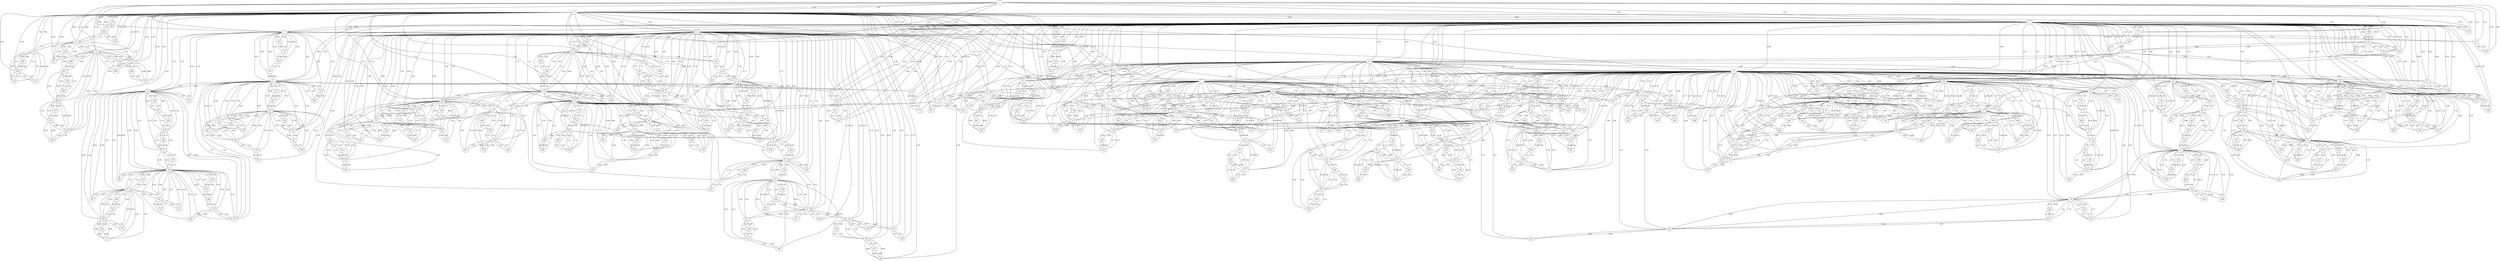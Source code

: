 graph sample {
1 -- 2 [label=2.61];
2 -- 1 [label=2.61];
2 -- 3 [label=4.39];
3 -- 2 [label=4.39];
3 -- 1 [label=1.29];
1 -- 3 [label=1.29];
4 -- 3 [label=9.45];
3 -- 4 [label=9.45];
4 -- 2 [label=5.59];
2 -- 4 [label=5.59];
5 -- 2 [label=2.03];
2 -- 5 [label=2.03];
5 -- 3 [label=5.99];
3 -- 5 [label=5.99];
6 -- 1 [label=6.12];
1 -- 6 [label=6.12];
6 -- 3 [label=6.39];
3 -- 6 [label=6.39];
7 -- 2 [label=8.34];
2 -- 7 [label=8.34];
7 -- 5 [label=7.24];
5 -- 7 [label=7.24];
8 -- 3 [label=5.26];
3 -- 8 [label=5.26];
8 -- 5 [label=9.30];
5 -- 8 [label=9.30];
9 -- 2 [label=9.54];
2 -- 9 [label=9.54];
9 -- 3 [label=6.37];
3 -- 9 [label=6.37];
10 -- 5 [label=4.67];
5 -- 10 [label=4.67];
10 -- 7 [label=1.39];
7 -- 10 [label=1.39];
11 -- 3 [label=7.60];
3 -- 11 [label=7.60];
11 -- 6 [label=4.81];
6 -- 11 [label=4.81];
12 -- 11 [label=9.28];
11 -- 12 [label=9.28];
12 -- 3 [label=2.01];
3 -- 12 [label=2.01];
13 -- 3 [label=2.14];
3 -- 13 [label=2.14];
13 -- 8 [label=3.47];
8 -- 13 [label=3.47];
14 -- 4 [label=4.54];
4 -- 14 [label=4.54];
14 -- 2 [label=1.74];
2 -- 14 [label=1.74];
15 -- 4 [label=6.92];
4 -- 15 [label=6.92];
15 -- 14 [label=4.91];
14 -- 15 [label=4.91];
16 -- 5 [label=3.39];
5 -- 16 [label=3.39];
16 -- 7 [label=8.28];
7 -- 16 [label=8.28];
17 -- 10 [label=6.45];
10 -- 17 [label=6.45];
17 -- 7 [label=5.71];
7 -- 17 [label=5.71];
18 -- 4 [label=1.13];
4 -- 18 [label=1.13];
18 -- 14 [label=3.21];
14 -- 18 [label=3.21];
19 -- 5 [label=3.80];
5 -- 19 [label=3.80];
19 -- 3 [label=7.90];
3 -- 19 [label=7.90];
20 -- 3 [label=8.24];
3 -- 20 [label=8.24];
20 -- 5 [label=4.95];
5 -- 20 [label=4.95];
21 -- 20 [label=8.65];
20 -- 21 [label=8.65];
21 -- 3 [label=6.23];
3 -- 21 [label=6.23];
22 -- 2 [label=6.83];
2 -- 22 [label=6.83];
22 -- 1 [label=2.14];
1 -- 22 [label=2.14];
23 -- 2 [label=8.15];
2 -- 23 [label=8.15];
23 -- 14 [label=1.03];
14 -- 23 [label=1.03];
24 -- 3 [label=1.52];
3 -- 24 [label=1.52];
24 -- 20 [label=6.89];
20 -- 24 [label=6.89];
25 -- 3 [label=3.28];
3 -- 25 [label=3.28];
25 -- 5 [label=5.40];
5 -- 25 [label=5.40];
26 -- 11 [label=3.84];
11 -- 26 [label=3.84];
26 -- 6 [label=7.76];
6 -- 26 [label=7.76];
27 -- 10 [label=8.66];
10 -- 27 [label=8.66];
27 -- 17 [label=6.54];
17 -- 27 [label=6.54];
28 -- 1 [label=2.16];
1 -- 28 [label=2.16];
28 -- 6 [label=7.57];
6 -- 28 [label=7.57];
29 -- 19 [label=6.99];
19 -- 29 [label=6.99];
29 -- 3 [label=2.23];
3 -- 29 [label=2.23];
30 -- 13 [label=6.61];
13 -- 30 [label=6.61];
30 -- 8 [label=4.98];
8 -- 30 [label=4.98];
31 -- 5 [label=3.07];
5 -- 31 [label=3.07];
31 -- 25 [label=4.18];
25 -- 31 [label=4.18];
32 -- 5 [label=3.12];
5 -- 32 [label=3.12];
32 -- 3 [label=3.70];
3 -- 32 [label=3.70];
33 -- 29 [label=2.21];
29 -- 33 [label=2.21];
33 -- 19 [label=1.90];
19 -- 33 [label=1.90];
34 -- 2 [label=9.04];
2 -- 34 [label=9.04];
34 -- 22 [label=3.56];
22 -- 34 [label=3.56];
35 -- 5 [label=5.27];
5 -- 35 [label=5.27];
35 -- 31 [label=7.94];
31 -- 35 [label=7.94];
36 -- 3 [label=8.43];
3 -- 36 [label=8.43];
36 -- 2 [label=9.56];
2 -- 36 [label=9.56];
37 -- 24 [label=4.16];
24 -- 37 [label=4.16];
37 -- 20 [label=1.42];
20 -- 37 [label=1.42];
38 -- 7 [label=3.63];
7 -- 38 [label=3.63];
38 -- 10 [label=2.16];
10 -- 38 [label=2.16];
39 -- 10 [label=2.76];
10 -- 39 [label=2.76];
39 -- 5 [label=7.65];
5 -- 39 [label=7.65];
40 -- 20 [label=1.35];
20 -- 40 [label=1.35];
40 -- 5 [label=7.05];
5 -- 40 [label=7.05];
41 -- 25 [label=6.22];
25 -- 41 [label=6.22];
41 -- 3 [label=5.72];
3 -- 41 [label=5.72];
42 -- 3 [label=8.62];
3 -- 42 [label=8.62];
42 -- 11 [label=5.34];
11 -- 42 [label=5.34];
43 -- 37 [label=8.64];
37 -- 43 [label=8.64];
43 -- 24 [label=2.41];
24 -- 43 [label=2.41];
44 -- 30 [label=6.53];
30 -- 44 [label=6.53];
44 -- 13 [label=6.73];
13 -- 44 [label=6.73];
45 -- 3 [label=5.55];
3 -- 45 [label=5.55];
45 -- 21 [label=3.27];
21 -- 45 [label=3.27];
46 -- 32 [label=9.66];
32 -- 46 [label=9.66];
46 -- 3 [label=8.39];
3 -- 46 [label=8.39];
47 -- 20 [label=2.59];
20 -- 47 [label=2.59];
47 -- 5 [label=7.57];
5 -- 47 [label=7.57];
48 -- 4 [label=7.92];
4 -- 48 [label=7.92];
48 -- 18 [label=5.79];
18 -- 48 [label=5.79];
49 -- 13 [label=7.49];
13 -- 49 [label=7.49];
49 -- 8 [label=4.39];
8 -- 49 [label=4.39];
50 -- 2 [label=5.18];
2 -- 50 [label=5.18];
50 -- 7 [label=5.25];
7 -- 50 [label=5.25];
51 -- 13 [label=1.05];
13 -- 51 [label=1.05];
51 -- 8 [label=8.71];
8 -- 51 [label=8.71];
52 -- 15 [label=9.17];
15 -- 52 [label=9.17];
52 -- 4 [label=6.27];
4 -- 52 [label=6.27];
53 -- 8 [label=2.94];
8 -- 53 [label=2.94];
53 -- 3 [label=1.78];
3 -- 53 [label=1.78];
54 -- 18 [label=6.73];
18 -- 54 [label=6.73];
54 -- 14 [label=7.79];
14 -- 54 [label=7.79];
55 -- 26 [label=4.08];
26 -- 55 [label=4.08];
55 -- 11 [label=7.21];
11 -- 55 [label=7.21];
56 -- 20 [label=9.02];
20 -- 56 [label=9.02];
56 -- 21 [label=3.53];
21 -- 56 [label=3.53];
57 -- 48 [label=5.02];
48 -- 57 [label=5.02];
57 -- 18 [label=1.72];
18 -- 57 [label=1.72];
58 -- 8 [label=8.51];
8 -- 58 [label=8.51];
58 -- 49 [label=3.13];
49 -- 58 [label=3.13];
59 -- 11 [label=7.25];
11 -- 59 [label=7.25];
59 -- 42 [label=9.79];
42 -- 59 [label=9.79];
60 -- 47 [label=1.24];
47 -- 60 [label=1.24];
60 -- 5 [label=2.56];
5 -- 60 [label=2.56];
61 -- 4 [label=1.26];
4 -- 61 [label=1.26];
61 -- 52 [label=5.35];
52 -- 61 [label=5.35];
62 -- 38 [label=6.12];
38 -- 62 [label=6.12];
62 -- 10 [label=4.50];
10 -- 62 [label=4.50];
63 -- 52 [label=5.62];
52 -- 63 [label=5.62];
63 -- 61 [label=1.56];
61 -- 63 [label=1.56];
64 -- 39 [label=3.28];
39 -- 64 [label=3.28];
64 -- 5 [label=9.51];
5 -- 64 [label=9.51];
65 -- 18 [label=8.02];
18 -- 65 [label=8.02];
65 -- 4 [label=4.33];
4 -- 65 [label=4.33];
66 -- 4 [label=1.95];
4 -- 66 [label=1.95];
66 -- 48 [label=5.17];
48 -- 66 [label=5.17];
67 -- 5 [label=6.26];
5 -- 67 [label=6.26];
67 -- 16 [label=3.58];
16 -- 67 [label=3.58];
68 -- 60 [label=3.23];
60 -- 68 [label=3.23];
68 -- 5 [label=8.51];
5 -- 68 [label=8.51];
69 -- 26 [label=6.39];
26 -- 69 [label=6.39];
69 -- 55 [label=5.31];
55 -- 69 [label=5.31];
70 -- 20 [label=2.83];
20 -- 70 [label=2.83];
70 -- 24 [label=1.48];
24 -- 70 [label=1.48];
71 -- 5 [label=1.06];
5 -- 71 [label=1.06];
71 -- 64 [label=7.41];
64 -- 71 [label=7.41];
72 -- 2 [label=5.83];
2 -- 72 [label=5.83];
72 -- 3 [label=1.64];
3 -- 72 [label=1.64];
73 -- 4 [label=3.89];
4 -- 73 [label=3.89];
73 -- 48 [label=8.90];
48 -- 73 [label=8.90];
74 -- 50 [label=8.03];
50 -- 74 [label=8.03];
74 -- 2 [label=7.07];
2 -- 74 [label=7.07];
75 -- 49 [label=1.59];
49 -- 75 [label=1.59];
75 -- 13 [label=2.02];
13 -- 75 [label=2.02];
76 -- 38 [label=9.08];
38 -- 76 [label=9.08];
76 -- 10 [label=8.74];
10 -- 76 [label=8.74];
77 -- 10 [label=5.08];
10 -- 77 [label=5.08];
77 -- 76 [label=9.55];
76 -- 77 [label=9.55];
78 -- 29 [label=6.92];
29 -- 78 [label=6.92];
78 -- 33 [label=9.20];
33 -- 78 [label=9.20];
79 -- 47 [label=4.50];
47 -- 79 [label=4.50];
79 -- 20 [label=1.07];
20 -- 79 [label=1.07];
80 -- 25 [label=3.16];
25 -- 80 [label=3.16];
80 -- 31 [label=5.08];
31 -- 80 [label=5.08];
81 -- 69 [label=8.08];
69 -- 81 [label=8.08];
81 -- 26 [label=2.72];
26 -- 81 [label=2.72];
82 -- 4 [label=4.78];
4 -- 82 [label=4.78];
82 -- 65 [label=8.51];
65 -- 82 [label=8.51];
83 -- 26 [label=3.37];
26 -- 83 [label=3.37];
83 -- 69 [label=5.25];
69 -- 83 [label=5.25];
84 -- 68 [label=6.56];
68 -- 84 [label=6.56];
84 -- 5 [label=5.21];
5 -- 84 [label=5.21];
85 -- 26 [label=6.29];
26 -- 85 [label=6.29];
85 -- 83 [label=6.97];
83 -- 85 [label=6.97];
86 -- 65 [label=7.96];
65 -- 86 [label=7.96];
86 -- 4 [label=1.52];
4 -- 86 [label=1.52];
87 -- 48 [label=7.84];
48 -- 87 [label=7.84];
87 -- 66 [label=9.12];
66 -- 87 [label=9.12];
88 -- 41 [label=4.67];
41 -- 88 [label=4.67];
88 -- 25 [label=4.40];
25 -- 88 [label=4.40];
89 -- 19 [label=3.74];
19 -- 89 [label=3.74];
89 -- 5 [label=9.76];
5 -- 89 [label=9.76];
90 -- 27 [label=6.57];
27 -- 90 [label=6.57];
90 -- 17 [label=1.25];
17 -- 90 [label=1.25];
91 -- 3 [label=2.32];
3 -- 91 [label=2.32];
91 -- 32 [label=4.98];
32 -- 91 [label=4.98];
92 -- 4 [label=2.63];
4 -- 92 [label=2.63];
92 -- 86 [label=4.01];
86 -- 92 [label=4.01];
93 -- 2 [label=7.88];
2 -- 93 [label=7.88];
93 -- 34 [label=7.71];
34 -- 93 [label=7.71];
94 -- 4 [label=7.56];
4 -- 94 [label=7.56];
94 -- 92 [label=3.94];
92 -- 94 [label=3.94];
95 -- 40 [label=8.04];
40 -- 95 [label=8.04];
95 -- 20 [label=3.38];
20 -- 95 [label=3.38];
96 -- 78 [label=3.67];
78 -- 96 [label=3.67];
96 -- 33 [label=4.40];
33 -- 96 [label=4.40];
97 -- 59 [label=4.59];
59 -- 97 [label=4.59];
97 -- 11 [label=5.99];
11 -- 97 [label=5.99];
98 -- 59 [label=5.10];
59 -- 98 [label=5.10];
98 -- 42 [label=3.08];
42 -- 98 [label=3.08];
99 -- 53 [label=4.82];
53 -- 99 [label=4.82];
99 -- 3 [label=9.96];
3 -- 99 [label=9.96];
100 -- 64 [label=9.99];
64 -- 100 [label=9.99];
100 -- 71 [label=5.03];
71 -- 100 [label=5.03];
101 -- 32 [label=6.18];
32 -- 101 [label=6.18];
101 -- 46 [label=7.43];
46 -- 101 [label=7.43];
102 -- 92 [label=4.10];
92 -- 102 [label=4.10];
102 -- 4 [label=1.47];
4 -- 102 [label=1.47];
103 -- 53 [label=8.61];
53 -- 103 [label=8.61];
103 -- 8 [label=5.26];
8 -- 103 [label=5.26];
104 -- 26 [label=4.46];
26 -- 104 [label=4.46];
104 -- 83 [label=1.65];
83 -- 104 [label=1.65];
105 -- 58 [label=2.30];
58 -- 105 [label=2.30];
105 -- 8 [label=5.09];
8 -- 105 [label=5.09];
106 -- 47 [label=2.35];
47 -- 106 [label=2.35];
106 -- 20 [label=1.93];
20 -- 106 [label=1.93];
107 -- 52 [label=8.76];
52 -- 107 [label=8.76];
107 -- 4 [label=8.83];
4 -- 107 [label=8.83];
108 -- 98 [label=1.43];
98 -- 108 [label=1.43];
108 -- 59 [label=2.09];
59 -- 108 [label=2.09];
109 -- 10 [label=6.96];
10 -- 109 [label=6.96];
109 -- 39 [label=8.51];
39 -- 109 [label=8.51];
110 -- 20 [label=5.67];
20 -- 110 [label=5.67];
110 -- 21 [label=7.68];
21 -- 110 [label=7.68];
111 -- 104 [label=6.85];
104 -- 111 [label=6.85];
111 -- 83 [label=2.91];
83 -- 111 [label=2.91];
112 -- 20 [label=2.49];
20 -- 112 [label=2.49];
112 -- 79 [label=8.61];
79 -- 112 [label=8.61];
113 -- 7 [label=2.72];
7 -- 113 [label=2.72];
113 -- 10 [label=3.34];
10 -- 113 [label=3.34];
114 -- 4 [label=5.77];
4 -- 114 [label=5.77];
114 -- 94 [label=9.00];
94 -- 114 [label=9.00];
115 -- 7 [label=2.56];
7 -- 115 [label=2.56];
115 -- 2 [label=9.62];
2 -- 115 [label=9.62];
116 -- 47 [label=9.61];
47 -- 116 [label=9.61];
116 -- 106 [label=5.48];
106 -- 116 [label=5.48];
117 -- 56 [label=3.22];
56 -- 117 [label=3.22];
117 -- 21 [label=8.97];
21 -- 117 [label=8.97];
118 -- 80 [label=4.61];
80 -- 118 [label=4.61];
118 -- 31 [label=8.66];
31 -- 118 [label=8.66];
119 -- 12 [label=9.44];
12 -- 119 [label=9.44];
119 -- 3 [label=5.65];
3 -- 119 [label=5.65];
120 -- 3 [label=9.47];
3 -- 120 [label=9.47];
120 -- 5 [label=9.19];
5 -- 120 [label=9.19];
121 -- 63 [label=1.48];
63 -- 121 [label=1.48];
121 -- 61 [label=3.44];
61 -- 121 [label=3.44];
122 -- 10 [label=7.25];
10 -- 122 [label=7.25];
122 -- 17 [label=4.73];
17 -- 122 [label=4.73];
123 -- 120 [label=9.10];
120 -- 123 [label=9.10];
123 -- 5 [label=8.99];
5 -- 123 [label=8.99];
124 -- 14 [label=8.08];
14 -- 124 [label=8.08];
124 -- 54 [label=6.21];
54 -- 124 [label=6.21];
125 -- 99 [label=1.99];
99 -- 125 [label=1.99];
125 -- 53 [label=3.25];
53 -- 125 [label=3.25];
126 -- 120 [label=9.43];
120 -- 126 [label=9.43];
126 -- 3 [label=1.48];
3 -- 126 [label=1.48];
127 -- 41 [label=1.56];
41 -- 127 [label=1.56];
127 -- 88 [label=2.77];
88 -- 127 [label=2.77];
128 -- 91 [label=3.60];
91 -- 128 [label=3.60];
128 -- 32 [label=3.66];
32 -- 128 [label=3.66];
129 -- 5 [label=9.49];
5 -- 129 [label=9.49];
129 -- 20 [label=3.80];
20 -- 129 [label=3.80];
130 -- 4 [label=1.29];
4 -- 130 [label=1.29];
130 -- 61 [label=1.85];
61 -- 130 [label=1.85];
131 -- 11 [label=3.84];
11 -- 131 [label=3.84];
131 -- 6 [label=4.79];
6 -- 131 [label=4.79];
132 -- 8 [label=7.43];
8 -- 132 [label=7.43];
132 -- 105 [label=4.77];
105 -- 132 [label=4.77];
133 -- 9 [label=1.06];
9 -- 133 [label=1.06];
133 -- 3 [label=3.88];
3 -- 133 [label=3.88];
134 -- 6 [label=2.84];
6 -- 134 [label=2.84];
134 -- 11 [label=8.66];
11 -- 134 [label=8.66];
135 -- 8 [label=1.67];
8 -- 135 [label=1.67];
135 -- 58 [label=8.97];
58 -- 135 [label=8.97];
136 -- 18 [label=3.37];
18 -- 136 [label=3.37];
136 -- 57 [label=4.90];
57 -- 136 [label=4.90];
137 -- 120 [label=2.86];
120 -- 137 [label=2.86];
137 -- 123 [label=4.61];
123 -- 137 [label=4.61];
138 -- 21 [label=4.51];
21 -- 138 [label=4.51];
138 -- 20 [label=1.80];
20 -- 138 [label=1.80];
139 -- 91 [label=8.49];
91 -- 139 [label=8.49];
139 -- 128 [label=4.87];
128 -- 139 [label=4.87];
140 -- 14 [label=6.91];
14 -- 140 [label=6.91];
140 -- 54 [label=6.62];
54 -- 140 [label=6.62];
141 -- 19 [label=2.32];
19 -- 141 [label=2.32];
141 -- 3 [label=6.40];
3 -- 141 [label=6.40];
142 -- 134 [label=1.15];
134 -- 142 [label=1.15];
142 -- 6 [label=6.04];
6 -- 142 [label=6.04];
143 -- 21 [label=1.00];
21 -- 143 [label=1.00];
143 -- 45 [label=4.97];
45 -- 143 [label=4.97];
144 -- 113 [label=7.75];
113 -- 144 [label=7.75];
144 -- 10 [label=4.62];
10 -- 144 [label=4.62];
145 -- 7 [label=6.34];
7 -- 145 [label=6.34];
145 -- 5 [label=5.74];
5 -- 145 [label=5.74];
146 -- 113 [label=2.31];
113 -- 146 [label=2.31];
146 -- 7 [label=7.87];
7 -- 146 [label=7.87];
147 -- 120 [label=1.15];
120 -- 147 [label=1.15];
147 -- 137 [label=5.51];
137 -- 147 [label=5.51];
148 -- 14 [label=7.70];
14 -- 148 [label=7.70];
148 -- 140 [label=5.94];
140 -- 148 [label=5.94];
149 -- 49 [label=1.44];
49 -- 149 [label=1.44];
149 -- 58 [label=9.09];
58 -- 149 [label=9.09];
150 -- 26 [label=1.59];
26 -- 150 [label=1.59];
150 -- 6 [label=9.18];
6 -- 150 [label=9.18];
151 -- 149 [label=1.68];
149 -- 151 [label=1.68];
151 -- 58 [label=6.97];
58 -- 151 [label=6.97];
152 -- 114 [label=7.51];
114 -- 152 [label=7.51];
152 -- 94 [label=9.66];
94 -- 152 [label=9.66];
153 -- 142 [label=8.48];
142 -- 153 [label=8.48];
153 -- 6 [label=9.02];
6 -- 153 [label=9.02];
154 -- 91 [label=7.71];
91 -- 154 [label=7.71];
154 -- 32 [label=1.87];
32 -- 154 [label=1.87];
155 -- 8 [label=3.18];
8 -- 155 [label=3.18];
155 -- 49 [label=3.94];
49 -- 155 [label=3.94];
156 -- 83 [label=3.82];
83 -- 156 [label=3.82];
156 -- 69 [label=5.42];
69 -- 156 [label=5.42];
157 -- 76 [label=6.05];
76 -- 157 [label=6.05];
157 -- 77 [label=7.44];
77 -- 157 [label=7.44];
158 -- 101 [label=7.65];
101 -- 158 [label=7.65];
158 -- 46 [label=4.99];
46 -- 158 [label=4.99];
159 -- 2 [label=9.47];
2 -- 159 [label=9.47];
159 -- 74 [label=3.41];
74 -- 159 [label=3.41];
160 -- 44 [label=3.02];
44 -- 160 [label=3.02];
160 -- 13 [label=6.55];
13 -- 160 [label=6.55];
161 -- 3 [label=9.58];
3 -- 161 [label=9.58];
161 -- 11 [label=1.26];
11 -- 161 [label=1.26];
162 -- 3 [label=9.61];
3 -- 162 [label=9.61];
162 -- 133 [label=4.69];
133 -- 162 [label=4.69];
163 -- 7 [label=3.76];
7 -- 163 [label=3.76];
163 -- 10 [label=6.34];
10 -- 163 [label=6.34];
164 -- 4 [label=5.91];
4 -- 164 [label=5.91];
164 -- 3 [label=6.40];
3 -- 164 [label=6.40];
165 -- 3 [label=5.74];
3 -- 165 [label=5.74];
165 -- 99 [label=6.61];
99 -- 165 [label=6.61];
166 -- 3 [label=5.01];
3 -- 166 [label=5.01];
166 -- 8 [label=1.02];
8 -- 166 [label=1.02];
167 -- 58 [label=5.56];
58 -- 167 [label=5.56];
167 -- 135 [label=5.65];
135 -- 167 [label=5.65];
168 -- 5 [label=9.12];
5 -- 168 [label=9.12];
168 -- 31 [label=3.31];
31 -- 168 [label=3.31];
169 -- 73 [label=8.98];
73 -- 169 [label=8.98];
169 -- 4 [label=1.90];
4 -- 169 [label=1.90];
170 -- 27 [label=8.83];
27 -- 170 [label=8.83];
170 -- 17 [label=5.51];
17 -- 170 [label=5.51];
171 -- 8 [label=4.81];
8 -- 171 [label=4.81];
171 -- 166 [label=5.09];
166 -- 171 [label=5.09];
172 -- 3 [label=7.97];
3 -- 172 [label=7.97];
172 -- 119 [label=5.43];
119 -- 172 [label=5.43];
173 -- 73 [label=9.08];
73 -- 173 [label=9.08];
173 -- 4 [label=9.95];
4 -- 173 [label=9.95];
174 -- 138 [label=1.89];
138 -- 174 [label=1.89];
174 -- 21 [label=2.51];
21 -- 174 [label=2.51];
175 -- 55 [label=6.12];
55 -- 175 [label=6.12];
175 -- 69 [label=2.49];
69 -- 175 [label=2.49];
176 -- 87 [label=6.60];
87 -- 176 [label=6.60];
176 -- 66 [label=4.20];
66 -- 176 [label=4.20];
177 -- 51 [label=6.43];
51 -- 177 [label=6.43];
177 -- 13 [label=1.92];
13 -- 177 [label=1.92];
178 -- 3 [label=3.90];
3 -- 178 [label=3.90];
178 -- 126 [label=8.72];
126 -- 178 [label=8.72];
179 -- 22 [label=9.81];
22 -- 179 [label=9.81];
179 -- 2 [label=3.54];
2 -- 179 [label=3.54];
180 -- 175 [label=1.78];
175 -- 180 [label=1.78];
180 -- 69 [label=4.18];
69 -- 180 [label=4.18];
181 -- 28 [label=7.49];
28 -- 181 [label=7.49];
181 -- 1 [label=6.30];
1 -- 181 [label=6.30];
182 -- 80 [label=6.98];
80 -- 182 [label=6.98];
182 -- 118 [label=1.58];
118 -- 182 [label=1.58];
183 -- 54 [label=4.72];
54 -- 183 [label=4.72];
183 -- 140 [label=1.46];
140 -- 183 [label=1.46];
184 -- 69 [label=2.20];
69 -- 184 [label=2.20];
184 -- 26 [label=6.58];
26 -- 184 [label=6.58];
185 -- 3 [label=8.56];
3 -- 185 [label=8.56];
185 -- 161 [label=7.80];
161 -- 185 [label=7.80];
186 -- 112 [label=5.43];
112 -- 186 [label=5.43];
186 -- 79 [label=6.32];
79 -- 186 [label=6.32];
187 -- 30 [label=2.72];
30 -- 187 [label=2.72];
187 -- 44 [label=4.04];
44 -- 187 [label=4.04];
188 -- 17 [label=4.59];
17 -- 188 [label=4.59];
188 -- 27 [label=5.68];
27 -- 188 [label=5.68];
189 -- 187 [label=1.53];
187 -- 189 [label=1.53];
189 -- 44 [label=7.00];
44 -- 189 [label=7.00];
190 -- 24 [label=4.52];
24 -- 190 [label=4.52];
190 -- 37 [label=8.47];
37 -- 190 [label=8.47];
191 -- 35 [label=9.26];
35 -- 191 [label=9.26];
191 -- 31 [label=5.64];
31 -- 191 [label=5.64];
192 -- 15 [label=7.64];
15 -- 192 [label=7.64];
192 -- 14 [label=3.03];
14 -- 192 [label=3.03];
193 -- 2 [label=4.30];
2 -- 193 [label=4.30];
193 -- 93 [label=4.17];
93 -- 193 [label=4.17];
194 -- 54 [label=4.22];
54 -- 194 [label=4.22];
194 -- 18 [label=1.61];
18 -- 194 [label=1.61];
195 -- 155 [label=7.20];
155 -- 195 [label=7.20];
195 -- 8 [label=9.58];
8 -- 195 [label=9.58];
196 -- 168 [label=8.46];
168 -- 196 [label=8.46];
196 -- 31 [label=2.78];
31 -- 196 [label=2.78];
197 -- 39 [label=7.76];
39 -- 197 [label=7.76];
197 -- 64 [label=5.50];
64 -- 197 [label=5.50];
198 -- 94 [label=4.88];
94 -- 198 [label=4.88];
198 -- 114 [label=8.07];
114 -- 198 [label=8.07];
199 -- 33 [label=7.49];
33 -- 199 [label=7.49];
199 -- 96 [label=8.51];
96 -- 199 [label=8.51];
200 -- 177 [label=1.10];
177 -- 200 [label=1.10];
200 -- 51 [label=2.58];
51 -- 200 [label=2.58];
201 -- 24 [label=6.09];
24 -- 201 [label=6.09];
201 -- 190 [label=7.74];
190 -- 201 [label=7.74];
202 -- 104 [label=2.80];
104 -- 202 [label=2.80];
202 -- 111 [label=5.06];
111 -- 202 [label=5.06];
203 -- 139 [label=8.25];
139 -- 203 [label=8.25];
203 -- 91 [label=1.35];
91 -- 203 [label=1.35];
204 -- 61 [label=1.31];
61 -- 204 [label=1.31];
204 -- 4 [label=1.03];
4 -- 204 [label=1.03];
205 -- 100 [label=3.60];
100 -- 205 [label=3.60];
205 -- 71 [label=8.04];
71 -- 205 [label=8.04];
206 -- 178 [label=8.05];
178 -- 206 [label=8.05];
206 -- 3 [label=3.06];
3 -- 206 [label=3.06];
207 -- 140 [label=9.12];
140 -- 207 [label=9.12];
207 -- 14 [label=9.80];
14 -- 207 [label=9.80];
208 -- 145 [label=6.54];
145 -- 208 [label=6.54];
208 -- 5 [label=4.56];
5 -- 208 [label=4.56];
209 -- 47 [label=2.24];
47 -- 209 [label=2.24];
209 -- 106 [label=1.10];
106 -- 209 [label=1.10];
210 -- 107 [label=3.73];
107 -- 210 [label=3.73];
210 -- 4 [label=9.26];
4 -- 210 [label=9.26];
211 -- 48 [label=7.90];
48 -- 211 [label=7.90];
211 -- 87 [label=7.65];
87 -- 211 [label=7.65];
212 -- 93 [label=3.66];
93 -- 212 [label=3.66];
212 -- 193 [label=1.67];
193 -- 212 [label=1.67];
213 -- 46 [label=2.23];
46 -- 213 [label=2.23];
213 -- 32 [label=3.05];
32 -- 213 [label=3.05];
214 -- 126 [label=6.92];
126 -- 214 [label=6.92];
214 -- 3 [label=7.34];
3 -- 214 [label=7.34];
215 -- 2 [label=1.01];
2 -- 215 [label=1.01];
215 -- 159 [label=1.70];
159 -- 215 [label=1.70];
216 -- 20 [label=3.95];
20 -- 216 [label=3.95];
216 -- 21 [label=9.15];
21 -- 216 [label=9.15];
217 -- 5 [label=6.99];
5 -- 217 [label=6.99];
217 -- 3 [label=9.43];
3 -- 217 [label=9.43];
218 -- 63 [label=9.15];
63 -- 218 [label=9.15];
218 -- 121 [label=4.91];
121 -- 218 [label=4.91];
219 -- 4 [label=1.91];
4 -- 219 [label=1.91];
219 -- 130 [label=1.35];
130 -- 219 [label=1.35];
220 -- 132 [label=2.80];
132 -- 220 [label=2.80];
220 -- 105 [label=2.05];
105 -- 220 [label=2.05];
221 -- 58 [label=4.75];
58 -- 221 [label=4.75];
221 -- 8 [label=5.27];
8 -- 221 [label=5.27];
222 -- 48 [label=7.60];
48 -- 222 [label=7.60];
222 -- 73 [label=1.52];
73 -- 222 [label=1.52];
223 -- 209 [label=6.12];
209 -- 223 [label=6.12];
223 -- 47 [label=5.98];
47 -- 223 [label=5.98];
224 -- 192 [label=1.18];
192 -- 224 [label=1.18];
224 -- 14 [label=9.55];
14 -- 224 [label=9.55];
225 -- 73 [label=6.42];
73 -- 225 [label=6.42];
225 -- 173 [label=5.24];
173 -- 225 [label=5.24];
226 -- 8 [label=1.43];
8 -- 226 [label=1.43];
226 -- 155 [label=5.02];
155 -- 226 [label=5.02];
227 -- 3 [label=1.07];
3 -- 227 [label=1.07];
227 -- 5 [label=3.01];
5 -- 227 [label=3.01];
228 -- 82 [label=4.40];
82 -- 228 [label=4.40];
228 -- 4 [label=4.96];
4 -- 228 [label=4.96];
229 -- 52 [label=5.26];
52 -- 229 [label=5.26];
229 -- 4 [label=1.01];
4 -- 229 [label=1.01];
230 -- 190 [label=1.76];
190 -- 230 [label=1.76];
230 -- 201 [label=1.45];
201 -- 230 [label=1.45];
231 -- 76 [label=3.33];
76 -- 231 [label=3.33];
231 -- 10 [label=9.99];
10 -- 231 [label=9.99];
232 -- 46 [label=2.98];
46 -- 232 [label=2.98];
232 -- 158 [label=1.19];
158 -- 232 [label=1.19];
233 -- 3 [label=1.65];
3 -- 233 [label=1.65];
233 -- 99 [label=4.07];
99 -- 233 [label=4.07];
234 -- 81 [label=5.43];
81 -- 234 [label=5.43];
234 -- 26 [label=6.64];
26 -- 234 [label=6.64];
235 -- 101 [label=4.94];
101 -- 235 [label=4.94];
235 -- 32 [label=6.67];
32 -- 235 [label=6.67];
236 -- 116 [label=9.30];
116 -- 236 [label=9.30];
236 -- 106 [label=1.43];
106 -- 236 [label=1.43];
237 -- 19 [label=2.71];
19 -- 237 [label=2.71];
237 -- 5 [label=3.19];
5 -- 237 [label=3.19];
238 -- 21 [label=4.41];
21 -- 238 [label=4.41];
238 -- 143 [label=5.23];
143 -- 238 [label=5.23];
239 -- 199 [label=9.24];
199 -- 239 [label=9.24];
239 -- 33 [label=1.76];
33 -- 239 [label=1.76];
240 -- 54 [label=8.76];
54 -- 240 [label=8.76];
240 -- 124 [label=1.43];
124 -- 240 [label=1.43];
241 -- 114 [label=4.81];
114 -- 241 [label=4.81];
241 -- 94 [label=9.80];
94 -- 241 [label=9.80];
242 -- 5 [label=8.45];
5 -- 242 [label=8.45];
242 -- 123 [label=7.61];
123 -- 242 [label=7.61];
243 -- 5 [label=4.41];
5 -- 243 [label=4.41];
243 -- 47 [label=9.59];
47 -- 243 [label=9.59];
244 -- 63 [label=2.51];
63 -- 244 [label=2.51];
244 -- 61 [label=1.60];
61 -- 244 [label=1.60];
245 -- 80 [label=9.28];
80 -- 245 [label=9.28];
245 -- 25 [label=2.73];
25 -- 245 [label=2.73];
246 -- 217 [label=4.63];
217 -- 246 [label=4.63];
246 -- 3 [label=2.52];
3 -- 246 [label=2.52];
247 -- 51 [label=5.64];
51 -- 247 [label=5.64];
247 -- 200 [label=9.77];
200 -- 247 [label=9.77];
248 -- 18 [label=5.90];
18 -- 248 [label=5.90];
248 -- 4 [label=9.36];
4 -- 248 [label=9.36];
249 -- 4 [label=1.75];
4 -- 249 [label=1.75];
249 -- 219 [label=5.01];
219 -- 249 [label=5.01];
250 -- 230 [label=2.67];
230 -- 250 [label=2.67];
250 -- 201 [label=8.99];
201 -- 250 [label=8.99];
251 -- 21 [label=1.01];
21 -- 251 [label=1.01];
251 -- 138 [label=5.59];
138 -- 251 [label=5.59];
252 -- 3 [label=2.45];
3 -- 252 [label=2.45];
252 -- 99 [label=8.37];
99 -- 252 [label=8.37];
253 -- 50 [label=5.46];
50 -- 253 [label=5.46];
253 -- 74 [label=8.94];
74 -- 253 [label=8.94];
254 -- 4 [label=5.94];
4 -- 254 [label=5.94];
254 -- 73 [label=7.07];
73 -- 254 [label=7.07];
255 -- 91 [label=2.21];
91 -- 255 [label=2.21];
255 -- 139 [label=9.28];
139 -- 255 [label=9.28];
256 -- 157 [label=8.21];
157 -- 256 [label=8.21];
256 -- 77 [label=6.98];
77 -- 256 [label=6.98];
257 -- 22 [label=3.96];
22 -- 257 [label=3.96];
257 -- 2 [label=9.92];
2 -- 257 [label=9.92];
258 -- 93 [label=3.67];
93 -- 258 [label=3.67];
258 -- 193 [label=5.78];
193 -- 258 [label=5.78];
259 -- 3 [label=4.68];
3 -- 259 [label=4.68];
259 -- 19 [label=9.26];
19 -- 259 [label=9.26];
260 -- 97 [label=9.05];
97 -- 260 [label=9.05];
260 -- 59 [label=9.95];
59 -- 260 [label=9.95];
261 -- 144 [label=7.08];
144 -- 261 [label=7.08];
261 -- 10 [label=8.16];
10 -- 261 [label=8.16];
262 -- 158 [label=2.69];
158 -- 262 [label=2.69];
262 -- 46 [label=9.56];
46 -- 262 [label=9.56];
263 -- 5 [label=2.16];
5 -- 263 [label=2.16];
263 -- 16 [label=7.13];
16 -- 263 [label=7.13];
264 -- 22 [label=7.48];
22 -- 264 [label=7.48];
264 -- 34 [label=1.58];
34 -- 264 [label=1.58];
265 -- 65 [label=5.37];
65 -- 265 [label=5.37];
265 -- 18 [label=1.89];
18 -- 265 [label=1.89];
266 -- 32 [label=1.04];
32 -- 266 [label=1.04];
266 -- 91 [label=2.06];
91 -- 266 [label=2.06];
267 -- 155 [label=3.23];
155 -- 267 [label=3.23];
267 -- 8 [label=5.75];
8 -- 267 [label=5.75];
268 -- 179 [label=1.95];
179 -- 268 [label=1.95];
268 -- 22 [label=7.43];
22 -- 268 [label=7.43];
269 -- 43 [label=2.61];
43 -- 269 [label=2.61];
269 -- 37 [label=3.91];
37 -- 269 [label=3.91];
270 -- 81 [label=5.61];
81 -- 270 [label=5.61];
270 -- 69 [label=1.75];
69 -- 270 [label=1.75];
271 -- 192 [label=9.33];
192 -- 271 [label=9.33];
271 -- 14 [label=1.29];
14 -- 271 [label=1.29];
272 -- 5 [label=6.46];
5 -- 272 [label=6.46];
272 -- 39 [label=1.28];
39 -- 272 [label=1.28];
273 -- 13 [label=2.83];
13 -- 273 [label=2.83];
273 -- 3 [label=8.34];
3 -- 273 [label=8.34];
274 -- 9 [label=8.96];
9 -- 274 [label=8.96];
274 -- 133 [label=8.36];
133 -- 274 [label=8.36];
275 -- 4 [label=9.96];
4 -- 275 [label=9.96];
275 -- 228 [label=3.63];
228 -- 275 [label=3.63];
276 -- 57 [label=8.83];
57 -- 276 [label=8.83];
276 -- 136 [label=2.69];
136 -- 276 [label=2.69];
277 -- 60 [label=5.83];
60 -- 277 [label=5.83];
277 -- 5 [label=5.13];
5 -- 277 [label=5.13];
278 -- 148 [label=3.26];
148 -- 278 [label=3.26];
278 -- 14 [label=1.43];
14 -- 278 [label=1.43];
279 -- 31 [label=6.92];
31 -- 279 [label=6.92];
279 -- 191 [label=6.15];
191 -- 279 [label=6.15];
280 -- 4 [label=4.55];
4 -- 280 [label=4.55];
280 -- 130 [label=6.24];
130 -- 280 [label=6.24];
281 -- 213 [label=4.21];
213 -- 281 [label=4.21];
281 -- 32 [label=6.23];
32 -- 281 [label=6.23];
282 -- 247 [label=2.97];
247 -- 282 [label=2.97];
282 -- 51 [label=2.79];
51 -- 282 [label=2.79];
283 -- 5 [label=5.07];
5 -- 283 [label=5.07];
283 -- 47 [label=7.57];
47 -- 283 [label=7.57];
284 -- 166 [label=4.38];
166 -- 284 [label=4.38];
284 -- 171 [label=8.43];
171 -- 284 [label=8.43];
285 -- 20 [label=7.37];
20 -- 285 [label=7.37];
285 -- 79 [label=4.93];
79 -- 285 [label=4.93];
286 -- 2 [label=9.82];
2 -- 286 [label=9.82];
286 -- 34 [label=3.11];
34 -- 286 [label=3.11];
287 -- 35 [label=2.17];
35 -- 287 [label=2.17];
287 -- 5 [label=1.62];
5 -- 287 [label=1.62];
288 -- 131 [label=4.99];
131 -- 288 [label=4.99];
288 -- 11 [label=8.53];
11 -- 288 [label=8.53];
289 -- 228 [label=3.04];
228 -- 289 [label=3.04];
289 -- 4 [label=7.36];
4 -- 289 [label=7.36];
290 -- 52 [label=5.70];
52 -- 290 [label=5.70];
290 -- 107 [label=1.92];
107 -- 290 [label=1.92];
291 -- 121 [label=4.97];
121 -- 291 [label=4.97];
291 -- 218 [label=7.47];
218 -- 291 [label=7.47];
292 -- 138 [label=4.75];
138 -- 292 [label=4.75];
292 -- 251 [label=6.29];
251 -- 292 [label=6.29];
293 -- 169 [label=4.64];
169 -- 293 [label=4.64];
293 -- 73 [label=3.77];
73 -- 293 [label=3.77];
294 -- 5 [label=7.63];
5 -- 294 [label=7.63];
294 -- 20 [label=8.13];
20 -- 294 [label=8.13];
295 -- 30 [label=6.23];
30 -- 295 [label=6.23];
295 -- 13 [label=6.40];
13 -- 295 [label=6.40];
296 -- 14 [label=7.30];
14 -- 296 [label=7.30];
296 -- 192 [label=7.80];
192 -- 296 [label=7.80];
297 -- 5 [label=6.73];
5 -- 297 [label=6.73];
297 -- 40 [label=6.08];
40 -- 297 [label=6.08];
298 -- 116 [label=6.19];
116 -- 298 [label=6.19];
298 -- 236 [label=8.78];
236 -- 298 [label=8.78];
299 -- 46 [label=7.50];
46 -- 299 [label=7.50];
299 -- 32 [label=1.36];
32 -- 299 [label=1.36];
300 -- 3 [label=1.34];
3 -- 300 [label=1.34];
300 -- 72 [label=4.78];
72 -- 300 [label=4.78];
301 -- 5 [label=9.43];
5 -- 301 [label=9.43];
301 -- 47 [label=4.48];
47 -- 301 [label=4.48];
302 -- 171 [label=5.71];
171 -- 302 [label=5.71];
302 -- 8 [label=5.11];
8 -- 302 [label=5.11];
303 -- 73 [label=5.44];
73 -- 303 [label=5.44];
303 -- 254 [label=3.97];
254 -- 303 [label=3.97];
304 -- 91 [label=2.58];
91 -- 304 [label=2.58];
304 -- 139 [label=4.35];
139 -- 304 [label=4.35];
305 -- 57 [label=6.43];
57 -- 305 [label=6.43];
305 -- 136 [label=1.75];
136 -- 305 [label=1.75];
306 -- 235 [label=7.87];
235 -- 306 [label=7.87];
306 -- 32 [label=8.19];
32 -- 306 [label=8.19];
307 -- 48 [label=1.63];
48 -- 307 [label=1.63];
307 -- 222 [label=9.40];
222 -- 307 [label=9.40];
308 -- 257 [label=3.66];
257 -- 308 [label=3.66];
308 -- 22 [label=4.04];
22 -- 308 [label=4.04];
309 -- 5 [label=9.37];
5 -- 309 [label=9.37];
309 -- 19 [label=7.37];
19 -- 309 [label=7.37];
310 -- 74 [label=2.08];
74 -- 310 [label=2.08];
310 -- 2 [label=6.88];
2 -- 310 [label=6.88];
311 -- 20 [label=8.30];
20 -- 311 [label=8.30];
311 -- 294 [label=2.21];
294 -- 311 [label=2.21];
312 -- 69 [label=6.45];
69 -- 312 [label=6.45];
312 -- 156 [label=5.78];
156 -- 312 [label=5.78];
313 -- 137 [label=8.83];
137 -- 313 [label=8.83];
313 -- 120 [label=1.02];
120 -- 313 [label=1.02];
314 -- 247 [label=1.20];
247 -- 314 [label=1.20];
314 -- 282 [label=3.56];
282 -- 314 [label=3.56];
315 -- 59 [label=9.52];
59 -- 315 [label=9.52];
315 -- 260 [label=3.41];
260 -- 315 [label=3.41];
316 -- 35 [label=6.83];
35 -- 316 [label=6.83];
316 -- 5 [label=5.14];
5 -- 316 [label=5.14];
317 -- 63 [label=8.35];
63 -- 317 [label=8.35];
317 -- 61 [label=7.78];
61 -- 317 [label=7.78];
318 -- 54 [label=6.06];
54 -- 318 [label=6.06];
318 -- 240 [label=5.24];
240 -- 318 [label=5.24];
319 -- 2 [label=9.44];
2 -- 319 [label=9.44];
319 -- 34 [label=4.92];
34 -- 319 [label=4.92];
320 -- 31 [label=3.70];
31 -- 320 [label=3.70];
320 -- 191 [label=3.13];
191 -- 320 [label=3.13];
321 -- 3 [label=4.48];
3 -- 321 [label=4.48];
321 -- 185 [label=5.81];
185 -- 321 [label=5.81];
322 -- 113 [label=9.88];
113 -- 322 [label=9.88];
322 -- 7 [label=2.67];
7 -- 322 [label=2.67];
323 -- 153 [label=1.80];
153 -- 323 [label=1.80];
323 -- 6 [label=8.52];
6 -- 323 [label=8.52];
324 -- 316 [label=5.39];
316 -- 324 [label=5.39];
324 -- 5 [label=3.47];
5 -- 324 [label=3.47];
325 -- 16 [label=3.48];
16 -- 325 [label=3.48];
325 -- 263 [label=2.45];
263 -- 325 [label=2.45];
326 -- 65 [label=7.44];
65 -- 326 [label=7.44];
326 -- 265 [label=8.49];
265 -- 326 [label=8.49];
327 -- 2 [label=5.57];
2 -- 327 [label=5.57];
327 -- 3 [label=8.96];
3 -- 327 [label=8.96];
328 -- 39 [label=4.88];
39 -- 328 [label=4.88];
328 -- 5 [label=6.87];
5 -- 328 [label=6.87];
329 -- 96 [label=2.03];
96 -- 329 [label=2.03];
329 -- 33 [label=6.80];
33 -- 329 [label=6.80];
330 -- 7 [label=8.32];
7 -- 330 [label=8.32];
330 -- 115 [label=4.61];
115 -- 330 [label=4.61];
331 -- 300 [label=4.75];
300 -- 331 [label=4.75];
331 -- 3 [label=4.52];
3 -- 331 [label=4.52];
332 -- 2 [label=9.36];
2 -- 332 [label=9.36];
332 -- 179 [label=8.66];
179 -- 332 [label=8.66];
333 -- 117 [label=7.27];
117 -- 333 [label=7.27];
333 -- 56 [label=4.74];
56 -- 333 [label=4.74];
334 -- 222 [label=5.20];
222 -- 334 [label=5.20];
334 -- 307 [label=8.53];
307 -- 334 [label=8.53];
335 -- 35 [label=8.21];
35 -- 335 [label=8.21];
335 -- 287 [label=7.77];
287 -- 335 [label=7.77];
336 -- 196 [label=9.54];
196 -- 336 [label=9.54];
336 -- 31 [label=5.54];
31 -- 336 [label=5.54];
337 -- 48 [label=6.08];
48 -- 337 [label=6.08];
337 -- 18 [label=1.74];
18 -- 337 [label=1.74];
338 -- 337 [label=1.32];
337 -- 338 [label=1.32];
338 -- 48 [label=3.12];
48 -- 338 [label=3.12];
339 -- 34 [label=2.54];
34 -- 339 [label=2.54];
339 -- 319 [label=9.50];
319 -- 339 [label=9.50];
340 -- 5 [label=8.14];
5 -- 340 [label=8.14];
340 -- 263 [label=8.47];
263 -- 340 [label=8.47];
341 -- 82 [label=7.76];
82 -- 341 [label=7.76];
341 -- 228 [label=3.09];
228 -- 341 [label=3.09];
342 -- 334 [label=6.02];
334 -- 342 [label=6.02];
342 -- 307 [label=6.48];
307 -- 342 [label=6.48];
343 -- 67 [label=6.47];
67 -- 343 [label=6.47];
343 -- 5 [label=2.77];
5 -- 343 [label=2.77];
344 -- 47 [label=7.57];
47 -- 344 [label=7.57];
344 -- 283 [label=8.61];
283 -- 344 [label=8.61];
345 -- 205 [label=1.12];
205 -- 345 [label=1.12];
345 -- 100 [label=9.88];
100 -- 345 [label=9.88];
346 -- 91 [label=7.36];
91 -- 346 [label=7.36];
346 -- 266 [label=2.33];
266 -- 346 [label=2.33];
347 -- 140 [label=4.00];
140 -- 347 [label=4.00];
347 -- 148 [label=2.94];
148 -- 347 [label=2.94];
348 -- 218 [label=2.24];
218 -- 348 [label=2.24];
348 -- 63 [label=3.50];
63 -- 348 [label=3.50];
349 -- 13 [label=9.93];
13 -- 349 [label=9.93];
349 -- 49 [label=5.51];
49 -- 349 [label=5.51];
350 -- 104 [label=3.78];
104 -- 350 [label=3.78];
350 -- 83 [label=3.55];
83 -- 350 [label=3.55];
351 -- 8 [label=1.19];
8 -- 351 [label=1.19];
351 -- 155 [label=2.73];
155 -- 351 [label=2.73];
352 -- 63 [label=6.32];
63 -- 352 [label=6.32];
352 -- 52 [label=4.08];
52 -- 352 [label=4.08];
353 -- 3 [label=5.90];
3 -- 353 [label=5.90];
353 -- 5 [label=1.35];
5 -- 353 [label=1.35];
354 -- 140 [label=4.04];
140 -- 354 [label=4.04];
354 -- 347 [label=7.55];
347 -- 354 [label=7.55];
355 -- 266 [label=5.30];
266 -- 355 [label=5.30];
355 -- 346 [label=8.84];
346 -- 355 [label=8.84];
356 -- 58 [label=6.80];
58 -- 356 [label=6.80];
356 -- 135 [label=6.24];
135 -- 356 [label=6.24];
357 -- 83 [label=9.87];
83 -- 357 [label=9.87];
357 -- 104 [label=5.54];
104 -- 357 [label=5.54];
358 -- 7 [label=4.70];
7 -- 358 [label=4.70];
358 -- 16 [label=5.51];
16 -- 358 [label=5.51];
359 -- 130 [label=6.61];
130 -- 359 [label=6.61];
359 -- 4 [label=4.70];
4 -- 359 [label=4.70];
360 -- 57 [label=1.04];
57 -- 360 [label=1.04];
360 -- 136 [label=2.04];
136 -- 360 [label=2.04];
361 -- 294 [label=8.65];
294 -- 361 [label=8.65];
361 -- 5 [label=7.00];
5 -- 361 [label=7.00];
362 -- 296 [label=6.56];
296 -- 362 [label=6.56];
362 -- 14 [label=3.31];
14 -- 362 [label=3.31];
363 -- 63 [label=4.63];
63 -- 363 [label=4.63];
363 -- 244 [label=4.51];
244 -- 363 [label=4.51];
364 -- 38 [label=7.56];
38 -- 364 [label=7.56];
364 -- 62 [label=4.92];
62 -- 364 [label=4.92];
365 -- 247 [label=1.33];
247 -- 365 [label=1.33];
365 -- 200 [label=9.32];
200 -- 365 [label=9.32];
366 -- 130 [label=9.67];
130 -- 366 [label=9.67];
366 -- 280 [label=7.01];
280 -- 366 [label=7.01];
367 -- 11 [label=5.79];
11 -- 367 [label=5.79];
367 -- 59 [label=2.32];
59 -- 367 [label=2.32];
368 -- 10 [label=6.73];
10 -- 368 [label=6.73];
368 -- 7 [label=8.81];
7 -- 368 [label=8.81];
369 -- 24 [label=2.36];
24 -- 369 [label=2.36];
369 -- 201 [label=4.53];
201 -- 369 [label=4.53];
370 -- 247 [label=2.55];
247 -- 370 [label=2.55];
370 -- 365 [label=3.36];
365 -- 370 [label=3.36];
371 -- 43 [label=3.58];
43 -- 371 [label=3.58];
371 -- 24 [label=7.27];
24 -- 371 [label=7.27];
372 -- 308 [label=1.34];
308 -- 372 [label=1.34];
372 -- 257 [label=6.49];
257 -- 372 [label=6.49];
373 -- 3 [label=1.73];
3 -- 373 [label=1.73];
373 -- 9 [label=8.03];
9 -- 373 [label=8.03];
374 -- 4 [label=5.29];
4 -- 374 [label=5.29];
374 -- 66 [label=7.40];
66 -- 374 [label=7.40];
375 -- 177 [label=3.22];
177 -- 375 [label=3.22];
375 -- 13 [label=5.56];
13 -- 375 [label=5.56];
376 -- 94 [label=5.40];
94 -- 376 [label=5.40];
376 -- 152 [label=6.38];
152 -- 376 [label=6.38];
377 -- 217 [label=7.22];
217 -- 377 [label=7.22];
377 -- 3 [label=9.26];
3 -- 377 [label=9.26];
378 -- 94 [label=5.12];
94 -- 378 [label=5.12];
378 -- 152 [label=1.51];
152 -- 378 [label=1.51];
379 -- 286 [label=4.98];
286 -- 379 [label=4.98];
379 -- 2 [label=9.22];
2 -- 379 [label=9.22];
380 -- 49 [label=6.92];
49 -- 380 [label=6.92];
380 -- 13 [label=2.92];
13 -- 380 [label=2.92];
381 -- 7 [label=8.62];
7 -- 381 [label=8.62];
381 -- 322 [label=6.85];
322 -- 381 [label=6.85];
382 -- 46 [label=9.38];
46 -- 382 [label=9.38];
382 -- 262 [label=9.00];
262 -- 382 [label=9.00];
383 -- 166 [label=6.60];
166 -- 383 [label=6.60];
383 -- 284 [label=7.95];
284 -- 383 [label=7.95];
384 -- 192 [label=5.84];
192 -- 384 [label=5.84];
384 -- 224 [label=7.63];
224 -- 384 [label=7.63];
385 -- 97 [label=8.60];
97 -- 385 [label=8.60];
385 -- 260 [label=6.56];
260 -- 385 [label=6.56];
386 -- 45 [label=4.24];
45 -- 386 [label=4.24];
386 -- 21 [label=9.40];
21 -- 386 [label=9.40];
387 -- 271 [label=7.57];
271 -- 387 [label=7.57];
387 -- 14 [label=4.17];
14 -- 387 [label=4.17];
388 -- 158 [label=6.97];
158 -- 388 [label=6.97];
388 -- 101 [label=1.19];
101 -- 388 [label=1.19];
389 -- 376 [label=6.01];
376 -- 389 [label=6.01];
389 -- 152 [label=6.05];
152 -- 389 [label=6.05];
390 -- 64 [label=7.62];
64 -- 390 [label=7.62];
390 -- 100 [label=7.14];
100 -- 390 [label=7.14];
391 -- 5 [label=4.96];
5 -- 391 [label=4.96];
391 -- 84 [label=5.35];
84 -- 391 [label=5.35];
392 -- 67 [label=2.90];
67 -- 392 [label=2.90];
392 -- 5 [label=2.23];
5 -- 392 [label=2.23];
393 -- 100 [label=1.93];
100 -- 393 [label=1.93];
393 -- 205 [label=8.12];
205 -- 393 [label=8.12];
394 -- 68 [label=6.34];
68 -- 394 [label=6.34];
394 -- 60 [label=2.55];
60 -- 394 [label=2.55];
395 -- 15 [label=2.36];
15 -- 395 [label=2.36];
395 -- 4 [label=7.78];
4 -- 395 [label=7.78];
396 -- 91 [label=9.38];
91 -- 396 [label=9.38];
396 -- 266 [label=5.59];
266 -- 396 [label=5.59];
397 -- 46 [label=6.35];
46 -- 397 [label=6.35];
397 -- 382 [label=6.76];
382 -- 397 [label=6.76];
398 -- 368 [label=9.54];
368 -- 398 [label=9.54];
398 -- 10 [label=3.93];
10 -- 398 [label=3.93];
399 -- 280 [label=6.94];
280 -- 399 [label=6.94];
399 -- 4 [label=3.44];
4 -- 399 [label=3.44];
400 -- 3 [label=2.97];
3 -- 400 [label=2.97];
400 -- 19 [label=4.91];
19 -- 400 [label=4.91];
401 -- 100 [label=3.99];
100 -- 401 [label=3.99];
401 -- 345 [label=2.08];
345 -- 401 [label=2.08];
402 -- 80 [label=7.09];
80 -- 402 [label=7.09];
402 -- 25 [label=9.02];
25 -- 402 [label=9.02];
403 -- 350 [label=6.87];
350 -- 403 [label=6.87];
403 -- 83 [label=7.12];
83 -- 403 [label=7.12];
404 -- 106 [label=6.19];
106 -- 404 [label=6.19];
404 -- 47 [label=9.71];
47 -- 404 [label=9.71];
405 -- 7 [label=4.92];
7 -- 405 [label=4.92];
405 -- 145 [label=5.07];
145 -- 405 [label=5.07];
406 -- 5 [label=2.76];
5 -- 406 [label=2.76];
406 -- 301 [label=3.66];
301 -- 406 [label=3.66];
407 -- 73 [label=3.80];
73 -- 407 [label=3.80];
407 -- 48 [label=1.89];
48 -- 407 [label=1.89];
408 -- 155 [label=3.48];
155 -- 408 [label=3.48];
408 -- 351 [label=6.57];
351 -- 408 [label=6.57];
409 -- 10 [label=3.51];
10 -- 409 [label=3.51];
409 -- 62 [label=2.06];
62 -- 409 [label=2.06];
410 -- 315 [label=6.70];
315 -- 410 [label=6.70];
410 -- 59 [label=2.16];
59 -- 410 [label=2.16];
411 -- 213 [label=6.89];
213 -- 411 [label=6.89];
411 -- 281 [label=2.56];
281 -- 411 [label=2.56];
412 -- 69 [label=9.33];
69 -- 412 [label=9.33];
412 -- 180 [label=8.00];
180 -- 412 [label=8.00];
413 -- 2 [label=2.53];
2 -- 413 [label=2.53];
413 -- 50 [label=8.71];
50 -- 413 [label=8.71];
414 -- 13 [label=2.67];
13 -- 414 [label=2.67];
414 -- 30 [label=8.26];
30 -- 414 [label=8.26];
415 -- 156 [label=5.26];
156 -- 415 [label=5.26];
415 -- 69 [label=2.67];
69 -- 415 [label=2.67];
416 -- 97 [label=7.21];
97 -- 416 [label=7.21];
416 -- 11 [label=2.05];
11 -- 416 [label=2.05];
417 -- 19 [label=3.67];
19 -- 417 [label=3.67];
417 -- 237 [label=2.19];
237 -- 417 [label=2.19];
418 -- 65 [label=6.07];
65 -- 418 [label=6.07];
418 -- 18 [label=7.27];
18 -- 418 [label=7.27];
419 -- 19 [label=2.10];
19 -- 419 [label=2.10];
419 -- 237 [label=7.95];
237 -- 419 [label=7.95];
420 -- 332 [label=5.49];
332 -- 420 [label=5.49];
420 -- 179 [label=6.71];
179 -- 420 [label=6.71];
421 -- 59 [label=3.44];
59 -- 421 [label=3.44];
421 -- 11 [label=6.07];
11 -- 421 [label=6.07];
422 -- 341 [label=5.67];
341 -- 422 [label=5.67];
422 -- 228 [label=8.25];
228 -- 422 [label=8.25];
423 -- 101 [label=1.06];
101 -- 423 [label=1.06];
423 -- 158 [label=8.03];
158 -- 423 [label=8.03];
424 -- 255 [label=7.26];
255 -- 424 [label=7.26];
424 -- 91 [label=9.87];
91 -- 424 [label=9.87];
425 -- 50 [label=3.50];
50 -- 425 [label=3.50];
425 -- 2 [label=5.27];
2 -- 425 [label=5.27];
426 -- 50 [label=7.68];
50 -- 426 [label=7.68];
426 -- 425 [label=3.05];
425 -- 426 [label=3.05];
427 -- 22 [label=9.99];
22 -- 427 [label=9.99];
427 -- 308 [label=3.85];
308 -- 427 [label=3.85];
428 -- 426 [label=2.11];
426 -- 428 [label=2.11];
428 -- 425 [label=4.30];
425 -- 428 [label=4.30];
429 -- 175 [label=2.41];
175 -- 429 [label=2.41];
429 -- 69 [label=6.21];
69 -- 429 [label=6.21];
430 -- 46 [label=2.01];
46 -- 430 [label=2.01];
430 -- 299 [label=8.67];
299 -- 430 [label=8.67];
431 -- 105 [label=5.09];
105 -- 431 [label=5.09];
431 -- 58 [label=2.35];
58 -- 431 [label=2.35];
432 -- 20 [label=6.05];
20 -- 432 [label=6.05];
432 -- 21 [label=2.21];
21 -- 432 [label=2.21];
433 -- 162 [label=8.05];
162 -- 433 [label=8.05];
433 -- 3 [label=7.76];
3 -- 433 [label=7.76];
434 -- 307 [label=8.28];
307 -- 434 [label=8.28];
434 -- 334 [label=9.27];
334 -- 434 [label=9.27];
435 -- 21 [label=4.80];
21 -- 435 [label=4.80];
435 -- 110 [label=9.56];
110 -- 435 [label=9.56];
436 -- 46 [label=9.18];
46 -- 436 [label=9.18];
436 -- 397 [label=4.84];
397 -- 436 [label=4.84];
437 -- 280 [label=3.64];
280 -- 437 [label=3.64];
437 -- 399 [label=8.66];
399 -- 437 [label=8.66];
438 -- 95 [label=8.44];
95 -- 438 [label=8.44];
438 -- 40 [label=8.92];
40 -- 438 [label=8.92];
439 -- 372 [label=6.30];
372 -- 439 [label=6.30];
439 -- 257 [label=1.39];
257 -- 439 [label=1.39];
440 -- 191 [label=4.95];
191 -- 440 [label=4.95];
440 -- 31 [label=4.36];
31 -- 440 [label=4.36];
441 -- 263 [label=2.00];
263 -- 441 [label=2.00];
441 -- 325 [label=8.24];
325 -- 441 [label=8.24];
442 -- 3 [label=6.93];
3 -- 442 [label=6.93];
442 -- 373 [label=3.87];
373 -- 442 [label=3.87];
443 -- 80 [label=3.97];
80 -- 443 [label=3.97];
443 -- 182 [label=7.96];
182 -- 443 [label=7.96];
444 -- 83 [label=4.58];
83 -- 444 [label=4.58];
444 -- 69 [label=1.48];
69 -- 444 [label=1.48];
445 -- 152 [label=8.82];
152 -- 445 [label=8.82];
445 -- 94 [label=6.66];
94 -- 445 [label=6.66];
446 -- 402 [label=8.08];
402 -- 446 [label=8.08];
446 -- 25 [label=8.14];
25 -- 446 [label=8.14];
447 -- 20 [label=5.87];
20 -- 447 [label=5.87];
447 -- 79 [label=3.15];
79 -- 447 [label=3.15];
448 -- 82 [label=4.15];
82 -- 448 [label=4.15];
448 -- 4 [label=4.91];
4 -- 448 [label=4.91];
449 -- 52 [label=5.05];
52 -- 449 [label=5.05];
449 -- 15 [label=8.20];
15 -- 449 [label=8.20];
450 -- 367 [label=7.75];
367 -- 450 [label=7.75];
450 -- 11 [label=4.14];
11 -- 450 [label=4.14];
451 -- 136 [label=2.02];
136 -- 451 [label=2.02];
451 -- 57 [label=3.93];
57 -- 451 [label=3.93];
452 -- 65 [label=9.02];
65 -- 452 [label=9.02];
452 -- 326 [label=1.24];
326 -- 452 [label=1.24];
453 -- 316 [label=4.24];
316 -- 453 [label=4.24];
453 -- 35 [label=1.55];
35 -- 453 [label=1.55];
454 -- 159 [label=5.75];
159 -- 454 [label=5.75];
454 -- 215 [label=6.44];
215 -- 454 [label=6.44];
455 -- 14 [label=9.50];
14 -- 455 [label=9.50];
455 -- 54 [label=2.45];
54 -- 455 [label=2.45];
456 -- 5 [label=7.63];
5 -- 456 [label=7.63];
456 -- 340 [label=1.56];
340 -- 456 [label=1.56];
457 -- 388 [label=7.44];
388 -- 457 [label=7.44];
457 -- 158 [label=5.45];
158 -- 457 [label=5.45];
458 -- 77 [label=8.72];
77 -- 458 [label=8.72];
458 -- 256 [label=1.42];
256 -- 458 [label=1.42];
459 -- 96 [label=9.92];
96 -- 459 [label=9.92];
459 -- 329 [label=9.71];
329 -- 459 [label=9.71];
460 -- 35 [label=9.56];
35 -- 460 [label=9.56];
460 -- 453 [label=2.79];
453 -- 460 [label=2.79];
461 -- 321 [label=3.22];
321 -- 461 [label=3.22];
461 -- 185 [label=3.94];
185 -- 461 [label=3.94];
462 -- 284 [label=4.20];
284 -- 462 [label=4.20];
462 -- 171 [label=8.80];
171 -- 462 [label=8.80];
463 -- 57 [label=2.76];
57 -- 463 [label=2.76];
463 -- 305 [label=4.60];
305 -- 463 [label=4.60];
464 -- 60 [label=4.85];
60 -- 464 [label=4.85];
464 -- 47 [label=3.65];
47 -- 464 [label=3.65];
465 -- 427 [label=3.68];
427 -- 465 [label=3.68];
465 -- 22 [label=2.07];
22 -- 465 [label=2.07];
466 -- 237 [label=8.64];
237 -- 466 [label=8.64];
466 -- 5 [label=1.02];
5 -- 466 [label=1.02];
467 -- 383 [label=6.68];
383 -- 467 [label=6.68];
467 -- 166 [label=3.34];
166 -- 467 [label=3.34];
468 -- 279 [label=3.20];
279 -- 468 [label=3.20];
468 -- 191 [label=1.56];
191 -- 468 [label=1.56];
469 -- 234 [label=4.37];
234 -- 469 [label=4.37];
469 -- 81 [label=4.69];
81 -- 469 [label=4.69];
470 -- 138 [label=5.01];
138 -- 470 [label=5.01];
470 -- 251 [label=1.94];
251 -- 470 [label=1.94];
471 -- 174 [label=4.52];
174 -- 471 [label=4.52];
471 -- 21 [label=6.47];
21 -- 471 [label=6.47];
472 -- 234 [label=3.14];
234 -- 472 [label=3.14];
472 -- 26 [label=8.02];
26 -- 472 [label=8.02];
473 -- 419 [label=2.30];
419 -- 473 [label=2.30];
473 -- 237 [label=3.53];
237 -- 473 [label=3.53];
474 -- 198 [label=9.90];
198 -- 474 [label=9.90];
474 -- 94 [label=7.81];
94 -- 474 [label=7.81];
475 -- 308 [label=4.08];
308 -- 475 [label=4.08];
475 -- 372 [label=4.59];
372 -- 475 [label=4.59];
476 -- 286 [label=3.57];
286 -- 476 [label=3.57];
476 -- 2 [label=3.74];
2 -- 476 [label=3.74];
477 -- 11 [label=8.13];
11 -- 477 [label=8.13];
477 -- 421 [label=4.86];
421 -- 477 [label=4.86];
478 -- 59 [label=9.45];
59 -- 478 [label=9.45];
478 -- 42 [label=9.84];
42 -- 478 [label=9.84];
479 -- 313 [label=9.95];
313 -- 479 [label=9.95];
479 -- 120 [label=2.66];
120 -- 479 [label=2.66];
480 -- 67 [label=7.51];
67 -- 480 [label=7.51];
480 -- 16 [label=4.97];
16 -- 480 [label=4.97];
481 -- 93 [label=5.84];
93 -- 481 [label=5.84];
481 -- 193 [label=5.89];
193 -- 481 [label=5.89];
482 -- 472 [label=6.48];
472 -- 482 [label=6.48];
482 -- 234 [label=5.21];
234 -- 482 [label=5.21];
483 -- 472 [label=1.47];
472 -- 483 [label=1.47];
483 -- 26 [label=9.61];
26 -- 483 [label=9.61];
484 -- 69 [label=5.35];
69 -- 484 [label=5.35];
484 -- 412 [label=6.56];
412 -- 484 [label=6.56];
485 -- 244 [label=4.03];
244 -- 485 [label=4.03];
485 -- 63 [label=3.16];
63 -- 485 [label=3.16];
486 -- 47 [label=6.96];
47 -- 486 [label=6.96];
486 -- 283 [label=9.32];
283 -- 486 [label=9.32];
487 -- 44 [label=9.93];
44 -- 487 [label=9.93];
487 -- 30 [label=3.04];
30 -- 487 [label=3.04];
488 -- 308 [label=8.45];
308 -- 488 [label=8.45];
488 -- 427 [label=4.33];
427 -- 488 [label=4.33];
489 -- 47 [label=7.55];
47 -- 489 [label=7.55];
489 -- 60 [label=7.72];
60 -- 489 [label=7.72];
490 -- 4 [label=2.02];
4 -- 490 [label=2.02];
490 -- 65 [label=2.67];
65 -- 490 [label=2.67];
491 -- 341 [label=5.07];
341 -- 491 [label=5.07];
491 -- 228 [label=7.12];
228 -- 491 [label=7.12];
492 -- 19 [label=6.32];
19 -- 492 [label=6.32];
492 -- 89 [label=2.26];
89 -- 492 [label=2.26];
493 -- 5 [label=5.03];
5 -- 493 [label=5.03];
493 -- 237 [label=9.13];
237 -- 493 [label=9.13];
494 -- 19 [label=1.83];
19 -- 494 [label=1.83];
494 -- 89 [label=3.61];
89 -- 494 [label=3.61];
495 -- 330 [label=2.01];
330 -- 495 [label=2.01];
495 -- 7 [label=5.92];
7 -- 495 [label=5.92];
496 -- 140 [label=4.90];
140 -- 496 [label=4.90];
496 -- 183 [label=6.08];
183 -- 496 [label=6.08];
497 -- 6 [label=2.18];
6 -- 497 [label=2.18];
497 -- 1 [label=8.26];
1 -- 497 [label=8.26];
498 -- 99 [label=9.85];
99 -- 498 [label=9.85];
498 -- 3 [label=7.86];
3 -- 498 [label=7.86];
499 -- 31 [label=2.90];
31 -- 499 [label=2.90];
499 -- 279 [label=7.47];
279 -- 499 [label=7.47];
500 -- 427 [label=5.90];
427 -- 500 [label=5.90];
500 -- 488 [label=3.22];
488 -- 500 [label=3.22];
}